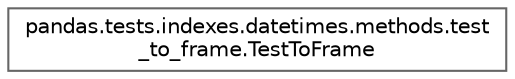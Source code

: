 digraph "Graphical Class Hierarchy"
{
 // LATEX_PDF_SIZE
  bgcolor="transparent";
  edge [fontname=Helvetica,fontsize=10,labelfontname=Helvetica,labelfontsize=10];
  node [fontname=Helvetica,fontsize=10,shape=box,height=0.2,width=0.4];
  rankdir="LR";
  Node0 [id="Node000000",label="pandas.tests.indexes.datetimes.methods.test\l_to_frame.TestToFrame",height=0.2,width=0.4,color="grey40", fillcolor="white", style="filled",URL="$d0/dec/classpandas_1_1tests_1_1indexes_1_1datetimes_1_1methods_1_1test__to__frame_1_1TestToFrame.html",tooltip=" "];
}
